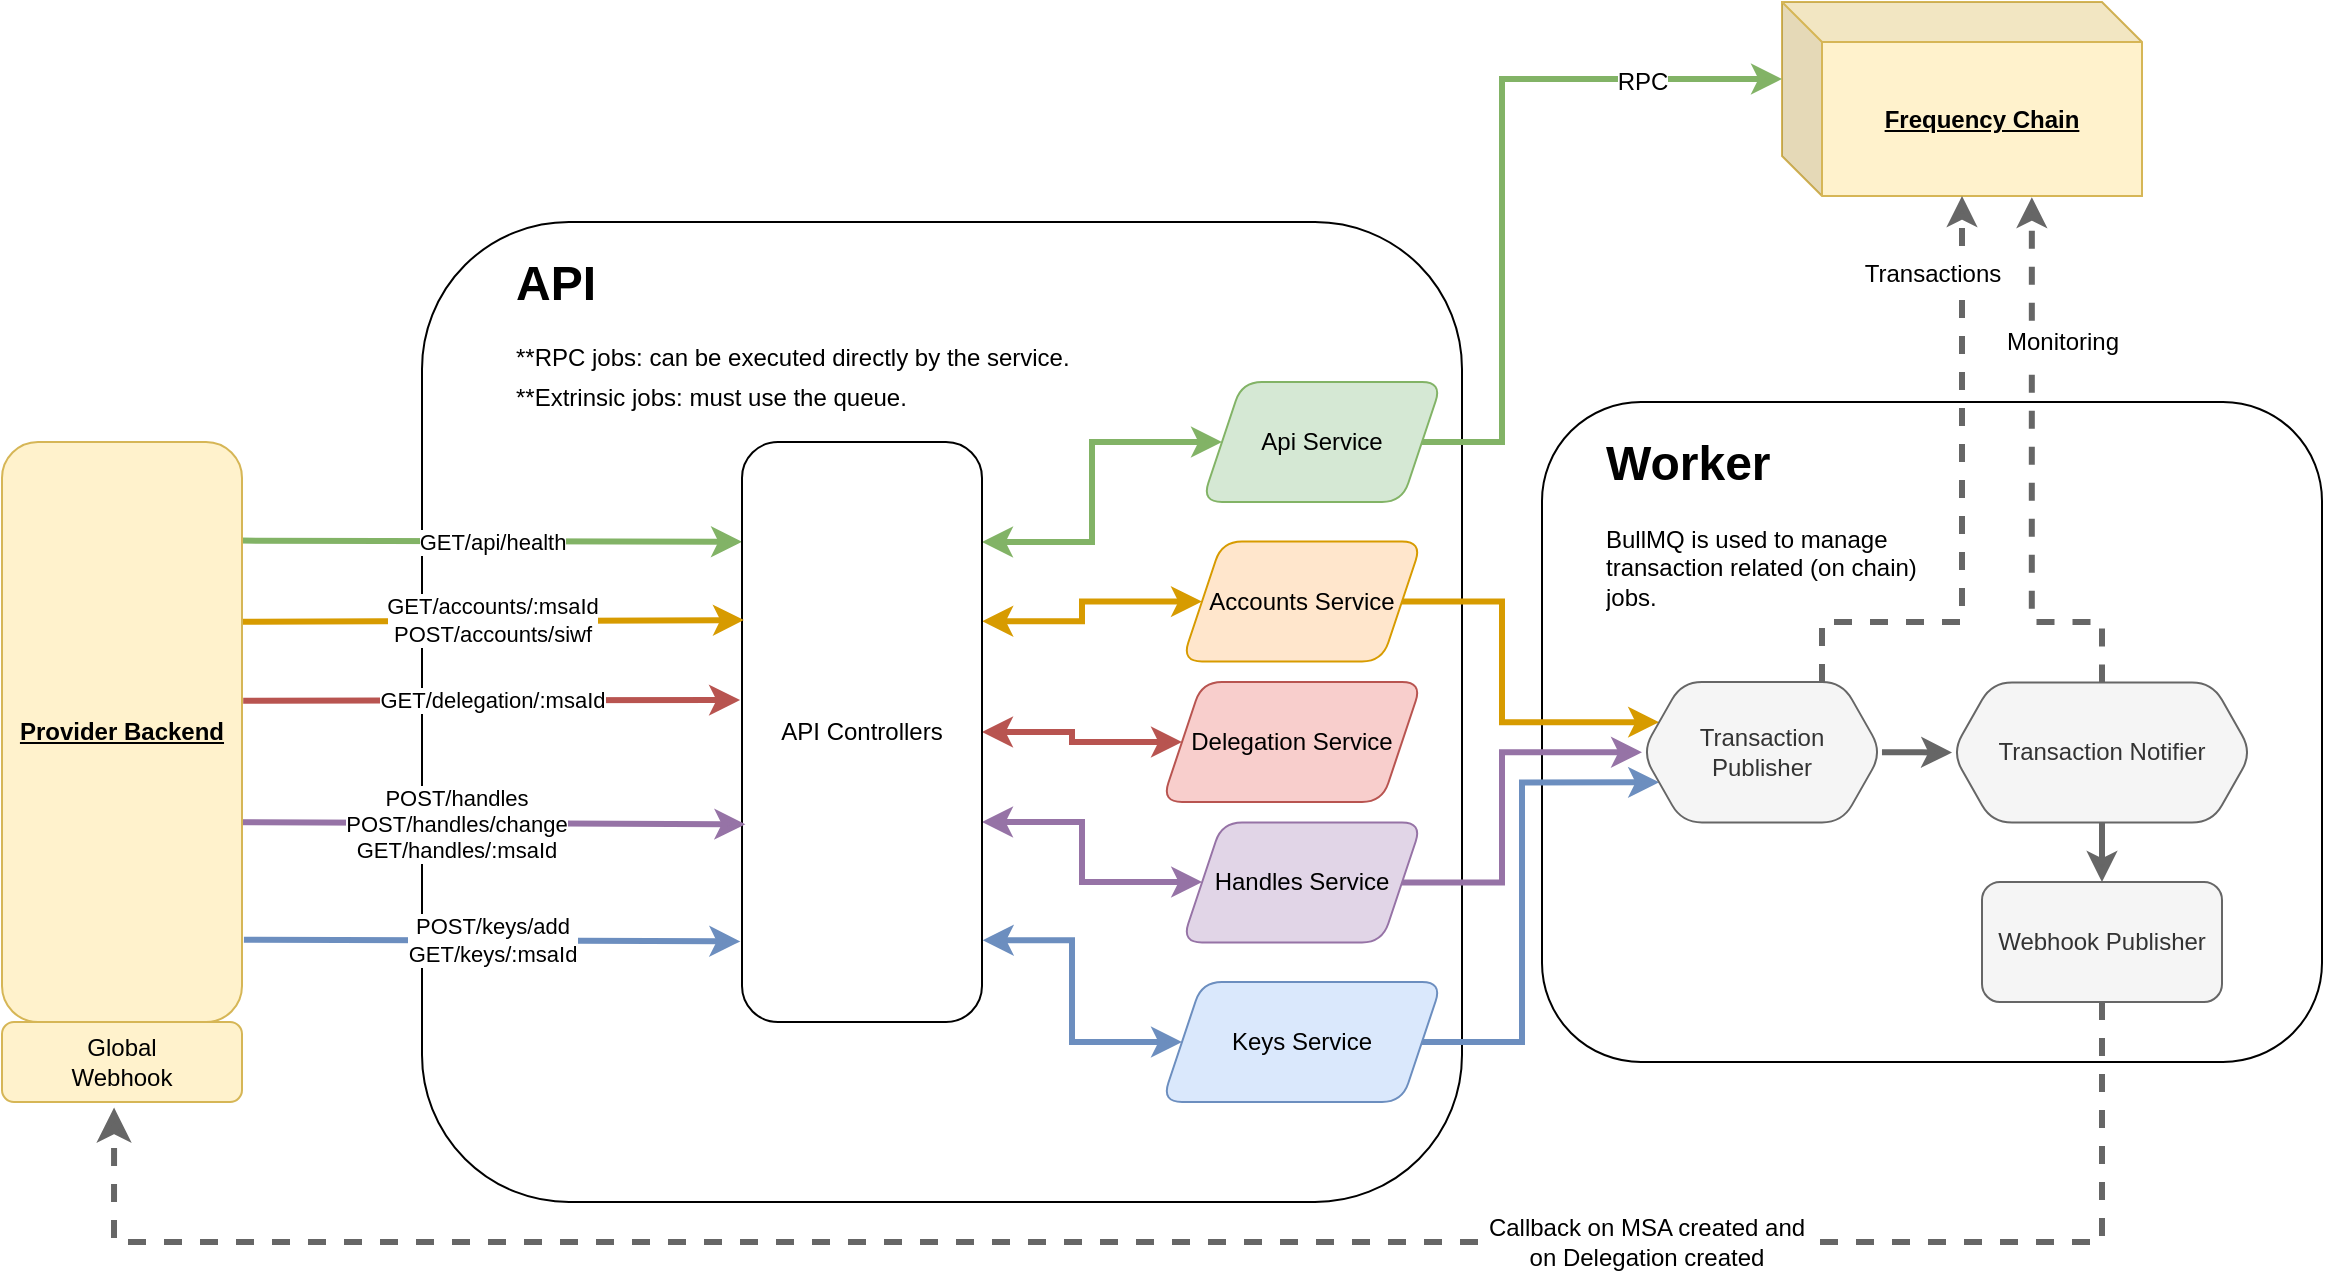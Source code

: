<mxfile version="20.5.3" type="embed"><diagram id="-NZCvJOlYVIJsy2IGn_z" name="Page-1"><mxGraphModel dx="2253" dy="868" grid="1" gridSize="10" guides="1" tooltips="1" connect="1" arrows="1" fold="1" page="1" pageScale="1" pageWidth="850" pageHeight="1100" math="0" shadow="0"><root><mxCell id="0"/><mxCell id="1" parent="0"/><mxCell id="33" value="" style="rounded=1;whiteSpace=wrap;html=1;" vertex="1" parent="1"><mxGeometry x="-280" y="240" width="520" height="490" as="geometry"/></mxCell><mxCell id="34" value="" style="rounded=1;whiteSpace=wrap;html=1;" vertex="1" parent="1"><mxGeometry x="280" y="330" width="390" height="330" as="geometry"/></mxCell><mxCell id="35" value="GET/api/health" style="endArrow=classic;html=1;rounded=0;fillColor=#d5e8d4;strokeColor=#82b366;strokeWidth=3;exitX=0.996;exitY=0.17;exitDx=0;exitDy=0;exitPerimeter=0;entryX=0;entryY=0.172;entryDx=0;entryDy=0;entryPerimeter=0;" edge="1" parent="1" source="45" target="41"><mxGeometry width="50" height="50" relative="1" as="geometry"><mxPoint x="-260" y="400" as="sourcePoint"/><mxPoint x="-140" y="400" as="targetPoint"/></mxGeometry></mxCell><mxCell id="36" style="edgeStyle=orthogonalEdgeStyle;rounded=0;orthogonalLoop=1;jettySize=auto;html=1;fontFamily=Helvetica;fontSize=12;fontColor=default;exitX=1.001;exitY=0.309;exitDx=0;exitDy=0;exitPerimeter=0;fillColor=#ffe6cc;strokeColor=#d79b00;strokeWidth=3;startArrow=classic;startFill=1;" edge="1" parent="1" source="41" target="52"><mxGeometry relative="1" as="geometry"/></mxCell><mxCell id="37" style="edgeStyle=orthogonalEdgeStyle;rounded=0;orthogonalLoop=1;jettySize=auto;html=1;entryX=0;entryY=0.5;entryDx=0;entryDy=0;fontFamily=Helvetica;fontSize=12;fontColor=default;fillColor=#f8cecc;strokeColor=#b85450;strokeWidth=3;startArrow=classic;startFill=1;" edge="1" parent="1" source="41" target="57"><mxGeometry relative="1" as="geometry"/></mxCell><mxCell id="38" style="edgeStyle=orthogonalEdgeStyle;rounded=0;orthogonalLoop=1;jettySize=auto;html=1;fontFamily=Helvetica;fontSize=12;fontColor=default;strokeWidth=3;fillColor=#e1d5e7;strokeColor=#9673a6;startArrow=classic;startFill=1;" edge="1" parent="1" source="41" target="54"><mxGeometry relative="1" as="geometry"><Array as="points"><mxPoint x="50" y="540"/><mxPoint x="50" y="570"/></Array></mxGeometry></mxCell><mxCell id="39" style="edgeStyle=orthogonalEdgeStyle;rounded=0;orthogonalLoop=1;jettySize=auto;html=1;entryX=0;entryY=0.5;entryDx=0;entryDy=0;fontFamily=Helvetica;fontSize=12;fontColor=default;fillColor=#dae8fc;strokeColor=#6c8ebf;strokeWidth=3;exitX=1.003;exitY=0.859;exitDx=0;exitDy=0;exitPerimeter=0;startArrow=classic;startFill=1;" edge="1" parent="1" source="41" target="55"><mxGeometry relative="1" as="geometry"/></mxCell><mxCell id="40" style="edgeStyle=orthogonalEdgeStyle;rounded=0;orthogonalLoop=1;jettySize=auto;html=1;fontFamily=Helvetica;fontSize=12;fontColor=default;fillColor=#d5e8d4;strokeColor=#82b366;strokeWidth=3;startArrow=classic;startFill=1;" edge="1" parent="1" source="41" target="56"><mxGeometry relative="1" as="geometry"><Array as="points"><mxPoint x="55" y="400"/><mxPoint x="55" y="350"/></Array></mxGeometry></mxCell><mxCell id="41" value="API Controllers" style="rounded=1;whiteSpace=wrap;html=1;" vertex="1" parent="1"><mxGeometry x="-120" y="350" width="120" height="290" as="geometry"/></mxCell><mxCell id="42" value="&lt;div&gt;GET/accounts/:msaId&lt;/div&gt;&lt;div&gt;&lt;div&gt;POST/accounts/siwf&lt;/div&gt;&lt;/div&gt;" style="endArrow=classic;html=1;rounded=0;entryX=0.008;entryY=0.307;entryDx=0;entryDy=0;fillColor=#ffe6cc;strokeColor=#d79b00;strokeWidth=3;entryPerimeter=0;exitX=0.998;exitY=0.31;exitDx=0;exitDy=0;exitPerimeter=0;" edge="1" parent="1" source="45" target="41"><mxGeometry width="50" height="50" relative="1" as="geometry"><mxPoint x="-260" y="439" as="sourcePoint"/><mxPoint x="-140" y="470" as="targetPoint"/></mxGeometry></mxCell><mxCell id="43" value="&lt;div&gt;GET/delegation/:msaId&lt;/div&gt;" style="endArrow=classic;html=1;rounded=0;entryX=-0.008;entryY=0.445;entryDx=0;entryDy=0;fillColor=#f8cecc;strokeColor=#b85450;strokeWidth=3;entryPerimeter=0;exitX=1.005;exitY=0.446;exitDx=0;exitDy=0;exitPerimeter=0;" edge="1" parent="1" source="45" target="41"><mxGeometry width="50" height="50" relative="1" as="geometry"><mxPoint x="-270" y="479" as="sourcePoint"/><mxPoint x="-130" y="490" as="targetPoint"/></mxGeometry></mxCell><mxCell id="44" value="&lt;div&gt;POST/handles&lt;/div&gt;&lt;div&gt;POST/handles/change&lt;/div&gt;&lt;div&gt;GET/handles/:msaId&lt;/div&gt;" style="endArrow=classic;html=1;rounded=0;fillColor=#e1d5e7;strokeColor=#9673a6;strokeWidth=3;exitX=1.018;exitY=0.724;exitDx=0;exitDy=0;exitPerimeter=0;entryX=0.014;entryY=0.659;entryDx=0;entryDy=0;entryPerimeter=0;" edge="1" parent="1" target="41"><mxGeometry width="50" height="50" relative="1" as="geometry"><mxPoint x="-407.84" y="539.96" as="sourcePoint"/><mxPoint x="-120" y="540" as="targetPoint"/></mxGeometry></mxCell><mxCell id="45" value="&lt;u&gt;&lt;b&gt;Provider Backend&lt;/b&gt;&lt;/u&gt;" style="rounded=1;whiteSpace=wrap;html=1;fillColor=#fff2cc;strokeColor=#d6b656;fontColor=#000000;" vertex="1" parent="1"><mxGeometry x="-490" y="350" width="120" height="290" as="geometry"/></mxCell><mxCell id="46" value="" style="endArrow=classic;html=1;rounded=0;fontSize=12;startSize=8;endSize=8;edgeStyle=orthogonalEdgeStyle;strokeWidth=3;fillColor=#f5f5f5;strokeColor=#666666;dashed=1;entryX=0.467;entryY=1.069;entryDx=0;entryDy=0;entryPerimeter=0;exitX=0.5;exitY=1;exitDx=0;exitDy=0;" edge="1" parent="1" source="60" target="49"><mxGeometry width="50" height="50" relative="1" as="geometry"><mxPoint x="560" y="560" as="sourcePoint"/><mxPoint x="-520" y="720" as="targetPoint"/><Array as="points"><mxPoint x="560" y="750"/><mxPoint x="-434" y="750"/></Array></mxGeometry></mxCell><mxCell id="47" value="Callback on MSA created and&lt;div&gt;on Delegation created&lt;/div&gt;" style="edgeLabel;html=1;align=center;verticalAlign=middle;resizable=0;points=[];fontSize=12;" vertex="1" connectable="0" parent="46"><mxGeometry x="0.056" relative="1" as="geometry"><mxPoint x="275" as="offset"/></mxGeometry></mxCell><mxCell id="48" value="&lt;div&gt;POST/keys/add&lt;/div&gt;&lt;div&gt;GET/keys/:msaId&lt;/div&gt;" style="endArrow=classic;html=1;rounded=0;fillColor=#dae8fc;strokeColor=#6c8ebf;strokeWidth=3;exitX=1.008;exitY=0.858;exitDx=0;exitDy=0;exitPerimeter=0;entryX=-0.007;entryY=0.861;entryDx=0;entryDy=0;entryPerimeter=0;" edge="1" parent="1" source="45" target="41"><mxGeometry width="50" height="50" relative="1" as="geometry"><mxPoint x="-410.0" y="600" as="sourcePoint"/><mxPoint x="-130" y="600" as="targetPoint"/></mxGeometry></mxCell><mxCell id="49" value="Global&lt;div&gt;Webhook&lt;/div&gt;" style="rounded=1;whiteSpace=wrap;html=1;fillColor=#fff2cc;strokeColor=#d6b656;fontColor=#000000;" vertex="1" parent="1"><mxGeometry x="-490" y="640" width="120" height="40" as="geometry"/></mxCell><mxCell id="50" style="edgeStyle=orthogonalEdgeStyle;rounded=0;orthogonalLoop=1;jettySize=auto;html=1;fontFamily=Helvetica;fontSize=12;fontColor=default;fillColor=#ffe6cc;strokeColor=#d79b00;strokeWidth=3;entryX=0;entryY=0.25;entryDx=0;entryDy=0;" edge="1" parent="1" source="52" target="64"><mxGeometry relative="1" as="geometry"><mxPoint x="330" y="500" as="targetPoint"/><Array as="points"><mxPoint x="260" y="430"/><mxPoint x="260" y="490"/></Array></mxGeometry></mxCell><mxCell id="51" style="edgeStyle=orthogonalEdgeStyle;rounded=0;orthogonalLoop=1;jettySize=auto;html=1;fontFamily=Helvetica;fontSize=12;fontColor=default;fillColor=#dae8fc;strokeColor=#6c8ebf;strokeWidth=3;entryX=0;entryY=0.75;entryDx=0;entryDy=0;" edge="1" parent="1" target="64"><mxGeometry relative="1" as="geometry"><mxPoint x="209.994" y="650.018" as="sourcePoint"/><mxPoint x="328.571" y="520.179" as="targetPoint"/><Array as="points"><mxPoint x="270" y="650"/><mxPoint x="270" y="520"/></Array></mxGeometry></mxCell><mxCell id="52" value="Accounts Service" style="shape=parallelogram;perimeter=parallelogramPerimeter;whiteSpace=wrap;html=1;fixedSize=1;rounded=1;strokeColor=#d79b00;align=center;verticalAlign=middle;fontFamily=Helvetica;fontSize=12;fillColor=#ffe6cc;fontColor=#000000;" vertex="1" parent="1"><mxGeometry x="100" y="399.75" width="120" height="60" as="geometry"/></mxCell><mxCell id="53" style="edgeStyle=orthogonalEdgeStyle;rounded=0;orthogonalLoop=1;jettySize=auto;html=1;fontFamily=Helvetica;fontSize=12;fontColor=default;fillColor=#e1d5e7;strokeColor=#9673a6;strokeWidth=3;entryX=0;entryY=0.5;entryDx=0;entryDy=0;" edge="1" parent="1" source="54" target="64"><mxGeometry relative="1" as="geometry"><mxPoint x="330" y="500" as="targetPoint"/><Array as="points"><mxPoint x="260" y="570"/><mxPoint x="260" y="505"/></Array></mxGeometry></mxCell><mxCell id="54" value="Handles Service" style="shape=parallelogram;perimeter=parallelogramPerimeter;whiteSpace=wrap;html=1;fixedSize=1;rounded=1;strokeColor=#9673a6;align=center;verticalAlign=middle;fontFamily=Helvetica;fontSize=12;fillColor=#e1d5e7;fontColor=#000000;" vertex="1" parent="1"><mxGeometry x="100" y="540.25" width="120" height="60" as="geometry"/></mxCell><mxCell id="55" value="Keys Service" style="shape=parallelogram;perimeter=parallelogramPerimeter;whiteSpace=wrap;html=1;fixedSize=1;rounded=1;strokeColor=#6c8ebf;align=center;verticalAlign=middle;fontFamily=Helvetica;fontSize=12;fillColor=#dae8fc;fontColor=#000000;" vertex="1" parent="1"><mxGeometry x="90" y="620" width="140" height="60" as="geometry"/></mxCell><mxCell id="56" value="Api Service" style="shape=parallelogram;perimeter=parallelogramPerimeter;whiteSpace=wrap;html=1;fixedSize=1;rounded=1;strokeColor=#82b366;align=center;verticalAlign=middle;fontFamily=Helvetica;fontSize=12;fillColor=#d5e8d4;fontColor=#000000;" vertex="1" parent="1"><mxGeometry x="110" y="320" width="120" height="60" as="geometry"/></mxCell><mxCell id="57" value="Delegation Service" style="shape=parallelogram;perimeter=parallelogramPerimeter;whiteSpace=wrap;html=1;fixedSize=1;rounded=1;strokeColor=#b85450;align=center;verticalAlign=middle;fontFamily=Helvetica;fontSize=12;fillColor=#f8cecc;fontColor=#000000;" vertex="1" parent="1"><mxGeometry x="90" y="470" width="130" height="60" as="geometry"/></mxCell><mxCell id="58" value="&lt;h1 style=&quot;margin-top: 0px;&quot;&gt;Worker&lt;/h1&gt;&lt;p&gt;BullMQ is used to manage transaction related (on chain) jobs.&lt;/p&gt;" style="text;html=1;whiteSpace=wrap;overflow=hidden;rounded=0;fontFamily=Helvetica;fontSize=12;fontColor=default;" vertex="1" parent="1"><mxGeometry x="310" y="339.75" width="170" height="120" as="geometry"/></mxCell><mxCell id="59" value="&lt;h1 style=&quot;margin-top: 0px;&quot;&gt;&lt;span style=&quot;background-color: initial;&quot;&gt;API&lt;/span&gt;&lt;/h1&gt;&lt;h1 style=&quot;margin-top: 0px; line-height: 20%;&quot;&gt;&lt;span style=&quot;background-color: initial; font-size: 12px; font-weight: normal;&quot;&gt;**RPC jobs: can be executed directly by the service.&lt;/span&gt;&lt;br&gt;&lt;/h1&gt;&lt;p style=&quot;line-height: 20%;&quot;&gt;**Extrinsic jobs: must use the queue.&lt;/p&gt;" style="text;html=1;whiteSpace=wrap;overflow=hidden;rounded=0;fontFamily=Helvetica;fontSize=12;fontColor=default;" vertex="1" parent="1"><mxGeometry x="-235" y="250" width="325" height="100" as="geometry"/></mxCell><mxCell id="60" value="Webhook Publisher" style="rounded=1;whiteSpace=wrap;html=1;strokeColor=#666666;align=center;verticalAlign=middle;fontFamily=Helvetica;fontSize=12;fillColor=#f5f5f5;fontColor=#333333;" vertex="1" parent="1"><mxGeometry x="500" y="570" width="120" height="60" as="geometry"/></mxCell><mxCell id="61" style="edgeStyle=orthogonalEdgeStyle;rounded=0;orthogonalLoop=1;jettySize=auto;html=1;entryX=0.5;entryY=0;entryDx=0;entryDy=0;fontFamily=Helvetica;fontSize=12;fontColor=default;fillColor=#f5f5f5;strokeColor=#666666;strokeWidth=3;" edge="1" parent="1" source="62" target="60"><mxGeometry relative="1" as="geometry"/></mxCell><mxCell id="62" value="Transaction Notifier" style="shape=hexagon;perimeter=hexagonPerimeter2;whiteSpace=wrap;html=1;fixedSize=1;rounded=1;strokeColor=#666666;align=center;verticalAlign=middle;fontFamily=Helvetica;fontSize=12;fillColor=#f5f5f5;fontColor=#333333;" vertex="1" parent="1"><mxGeometry x="485" y="470.25" width="150" height="70" as="geometry"/></mxCell><mxCell id="63" style="edgeStyle=orthogonalEdgeStyle;rounded=0;orthogonalLoop=1;jettySize=auto;html=1;fontFamily=Helvetica;fontSize=12;fontColor=default;fillColor=#f5f5f5;strokeColor=#666666;strokeWidth=3;" edge="1" parent="1" source="64" target="62"><mxGeometry relative="1" as="geometry"/></mxCell><mxCell id="64" value="Transaction&lt;div&gt;Publisher&lt;/div&gt;" style="shape=hexagon;perimeter=hexagonPerimeter2;whiteSpace=wrap;html=1;fixedSize=1;rounded=1;strokeColor=#666666;align=center;verticalAlign=middle;fontFamily=Helvetica;fontSize=12;fillColor=#f5f5f5;fontColor=#333333;" vertex="1" parent="1"><mxGeometry x="330" y="470" width="120" height="70.25" as="geometry"/></mxCell><mxCell id="65" value="&lt;u&gt;&lt;b&gt;Frequency Chain&lt;/b&gt;&lt;/u&gt;" style="shape=cube;whiteSpace=wrap;html=1;boundedLbl=1;backgroundOutline=1;darkOpacity=0.05;darkOpacity2=0.1;rounded=1;strokeColor=#d6b656;align=center;verticalAlign=middle;fontFamily=Helvetica;fontSize=12;fillColor=#fff2cc;fontColor=#000000;" vertex="1" parent="1"><mxGeometry x="400" y="130" width="180" height="97" as="geometry"/></mxCell><mxCell id="66" style="edgeStyle=orthogonalEdgeStyle;rounded=0;orthogonalLoop=1;jettySize=auto;html=1;entryX=0;entryY=0;entryDx=0;entryDy=38.5;entryPerimeter=0;fontFamily=Helvetica;fontSize=12;fontColor=default;fillColor=#d5e8d4;strokeColor=#82b366;strokeWidth=3;" edge="1" parent="1" source="56" target="65"><mxGeometry relative="1" as="geometry"><Array as="points"><mxPoint x="260" y="350"/><mxPoint x="260" y="169"/></Array></mxGeometry></mxCell><mxCell id="67" value="RPC" style="edgeLabel;html=1;align=center;verticalAlign=middle;resizable=0;points=[];rounded=1;strokeColor=default;fontFamily=Helvetica;fontSize=12;fontColor=default;fillColor=default;" vertex="1" connectable="0" parent="66"><mxGeometry x="-0.038" y="-2" relative="1" as="geometry"><mxPoint x="68" y="-46" as="offset"/></mxGeometry></mxCell><mxCell id="68" style="edgeStyle=orthogonalEdgeStyle;rounded=0;orthogonalLoop=1;jettySize=auto;html=1;fontFamily=Helvetica;fontSize=12;fontColor=default;fillColor=#f5f5f5;strokeColor=#666666;strokeWidth=3;dashed=1;" edge="1" parent="1" source="64" target="65"><mxGeometry relative="1" as="geometry"><Array as="points"><mxPoint x="420" y="440"/><mxPoint x="490" y="440"/></Array></mxGeometry></mxCell><mxCell id="69" value="Transactions" style="edgeLabel;html=1;align=center;verticalAlign=middle;resizable=0;points=[];rounded=1;strokeColor=default;fontFamily=Helvetica;fontSize=12;fontColor=default;fillColor=default;" vertex="1" connectable="0" parent="68"><mxGeometry x="0.754" y="-4" relative="1" as="geometry"><mxPoint x="-19" as="offset"/></mxGeometry></mxCell><mxCell id="70" style="edgeStyle=orthogonalEdgeStyle;rounded=0;orthogonalLoop=1;jettySize=auto;html=1;entryX=0.694;entryY=1.006;entryDx=0;entryDy=0;entryPerimeter=0;fontFamily=Helvetica;fontSize=12;fontColor=default;fillColor=#f5f5f5;strokeColor=#666666;strokeWidth=3;dashed=1;" edge="1" parent="1" source="62" target="65"><mxGeometry relative="1" as="geometry"><Array as="points"><mxPoint x="560" y="440"/><mxPoint x="525" y="440"/></Array></mxGeometry></mxCell><mxCell id="71" value="Monitoring" style="edgeLabel;html=1;align=center;verticalAlign=middle;resizable=0;points=[];rounded=1;strokeColor=default;fontFamily=Helvetica;fontSize=12;fontColor=default;fillColor=default;" vertex="1" connectable="0" parent="70"><mxGeometry x="0.451" relative="1" as="geometry"><mxPoint x="15" y="-4" as="offset"/></mxGeometry></mxCell></root></mxGraphModel></diagram></mxfile>